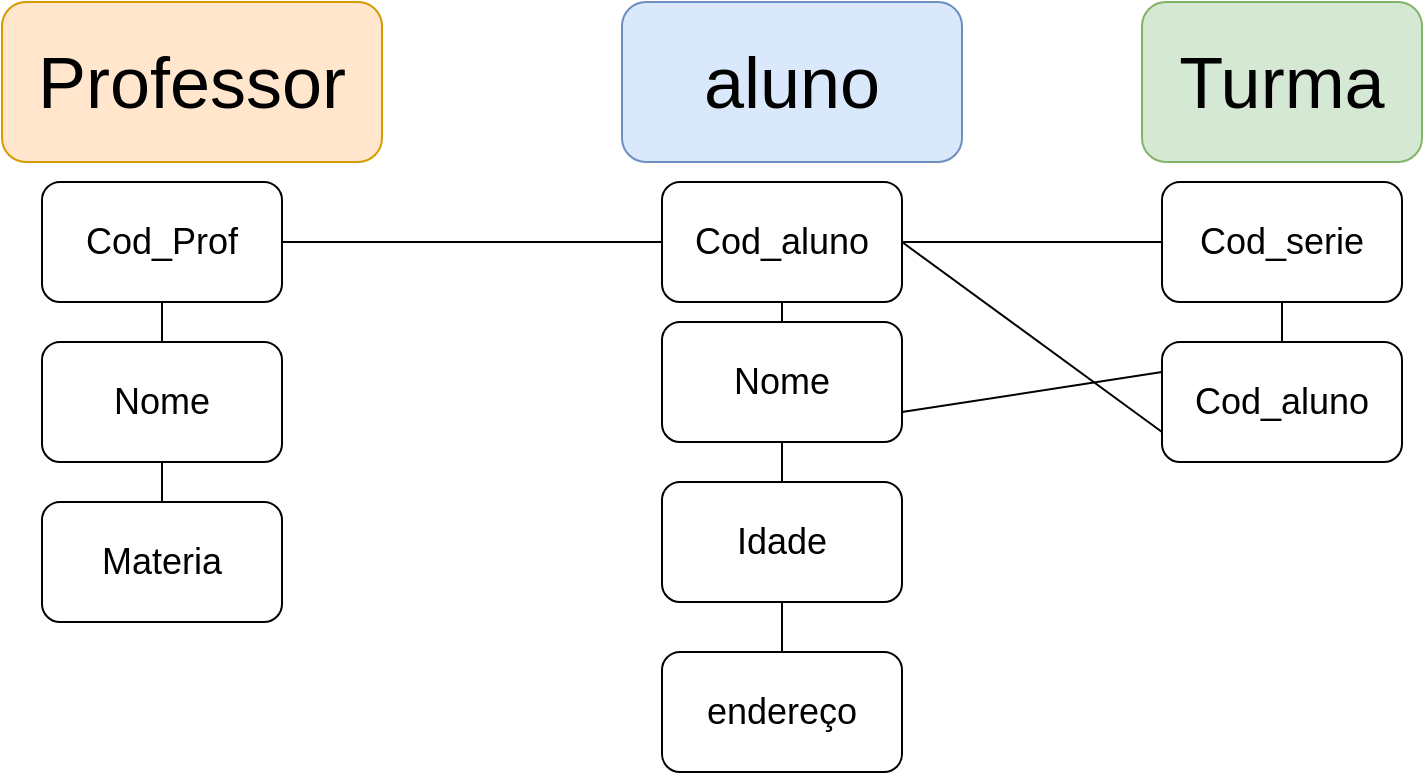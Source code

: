 <mxfile version="13.6.2" type="device"><diagram id="DzQB5Q9xWAMmIQ94C0bX" name="Page-1"><mxGraphModel dx="782" dy="537" grid="1" gridSize="10" guides="1" tooltips="1" connect="1" arrows="1" fold="1" page="1" pageScale="1" pageWidth="827" pageHeight="1169" math="0" shadow="0"><root><mxCell id="0"/><mxCell id="1" parent="0"/><mxCell id="60lH7qioioYLsRuh-dng-1" value="&lt;font style=&quot;font-size: 36px&quot;&gt;Professor&lt;/font&gt;" style="rounded=1;whiteSpace=wrap;html=1;strokeColor=#d79b00;fillColor=#ffe6cc;" vertex="1" parent="1"><mxGeometry y="200" width="190" height="80" as="geometry"/></mxCell><mxCell id="60lH7qioioYLsRuh-dng-6" value="&lt;font style=&quot;font-size: 36px&quot;&gt;aluno&lt;/font&gt;" style="rounded=1;whiteSpace=wrap;html=1;strokeColor=#6c8ebf;fillColor=#dae8fc;" vertex="1" parent="1"><mxGeometry x="310" y="200" width="170" height="80" as="geometry"/></mxCell><mxCell id="60lH7qioioYLsRuh-dng-7" value="&lt;span style=&quot;font-size: 18px&quot;&gt;Cod_aluno&lt;/span&gt;" style="rounded=1;whiteSpace=wrap;html=1;strokeColor=#000000;" vertex="1" parent="1"><mxGeometry x="330" y="290" width="120" height="60" as="geometry"/></mxCell><mxCell id="60lH7qioioYLsRuh-dng-8" value="&lt;font style=&quot;font-size: 18px&quot;&gt;endereço&lt;/font&gt;" style="rounded=1;whiteSpace=wrap;html=1;strokeColor=#000000;" vertex="1" parent="1"><mxGeometry x="330" y="525" width="120" height="60" as="geometry"/></mxCell><mxCell id="60lH7qioioYLsRuh-dng-10" value="&lt;font style=&quot;font-size: 18px&quot;&gt;Idade&lt;/font&gt;" style="rounded=1;whiteSpace=wrap;html=1;strokeColor=#000000;" vertex="1" parent="1"><mxGeometry x="330" y="440" width="120" height="60" as="geometry"/></mxCell><mxCell id="60lH7qioioYLsRuh-dng-11" value="&lt;font style=&quot;font-size: 18px&quot;&gt;Materia&lt;/font&gt;" style="rounded=1;whiteSpace=wrap;html=1;strokeColor=#000000;" vertex="1" parent="1"><mxGeometry x="20" y="450" width="120" height="60" as="geometry"/></mxCell><mxCell id="60lH7qioioYLsRuh-dng-12" value="&lt;span style=&quot;font-size: 18px&quot;&gt;Nome&lt;/span&gt;" style="rounded=1;whiteSpace=wrap;html=1;strokeColor=#000000;" vertex="1" parent="1"><mxGeometry x="20" y="370" width="120" height="60" as="geometry"/></mxCell><mxCell id="60lH7qioioYLsRuh-dng-13" value="&lt;span style=&quot;font-size: 18px&quot;&gt;Cod_Prof&lt;/span&gt;" style="rounded=1;whiteSpace=wrap;html=1;strokeColor=#000000;" vertex="1" parent="1"><mxGeometry x="20" y="290" width="120" height="60" as="geometry"/></mxCell><mxCell id="60lH7qioioYLsRuh-dng-15" value="&lt;font style=&quot;font-size: 36px&quot;&gt;Turma&lt;/font&gt;" style="rounded=1;whiteSpace=wrap;html=1;strokeColor=#82b366;fillColor=#d5e8d4;" vertex="1" parent="1"><mxGeometry x="570" y="200" width="140" height="80" as="geometry"/></mxCell><mxCell id="60lH7qioioYLsRuh-dng-16" value="&lt;font style=&quot;font-size: 18px&quot;&gt;Cod_serie&lt;/font&gt;" style="rounded=1;whiteSpace=wrap;html=1;strokeColor=#000000;" vertex="1" parent="1"><mxGeometry x="580" y="290" width="120" height="60" as="geometry"/></mxCell><mxCell id="60lH7qioioYLsRuh-dng-17" value="&lt;font style=&quot;font-size: 18px&quot;&gt;Cod_aluno&lt;/font&gt;" style="rounded=1;whiteSpace=wrap;html=1;strokeColor=#000000;" vertex="1" parent="1"><mxGeometry x="580" y="370" width="120" height="60" as="geometry"/></mxCell><mxCell id="60lH7qioioYLsRuh-dng-21" value="" style="endArrow=none;html=1;entryX=0;entryY=0.5;entryDx=0;entryDy=0;exitX=1;exitY=0.5;exitDx=0;exitDy=0;" edge="1" parent="1" source="60lH7qioioYLsRuh-dng-13" target="60lH7qioioYLsRuh-dng-7"><mxGeometry width="50" height="50" relative="1" as="geometry"><mxPoint x="200" y="345" as="sourcePoint"/><mxPoint x="250" y="295" as="targetPoint"/></mxGeometry></mxCell><mxCell id="60lH7qioioYLsRuh-dng-22" value="" style="endArrow=none;html=1;exitX=1;exitY=0.5;exitDx=0;exitDy=0;entryX=0;entryY=0.5;entryDx=0;entryDy=0;" edge="1" parent="1" source="60lH7qioioYLsRuh-dng-7" target="60lH7qioioYLsRuh-dng-16"><mxGeometry width="50" height="50" relative="1" as="geometry"><mxPoint x="510" y="350" as="sourcePoint"/><mxPoint x="560" y="300" as="targetPoint"/><Array as="points"/></mxGeometry></mxCell><mxCell id="60lH7qioioYLsRuh-dng-23" value="" style="endArrow=none;html=1;entryX=0;entryY=0.75;entryDx=0;entryDy=0;exitX=1;exitY=0.5;exitDx=0;exitDy=0;" edge="1" parent="1" source="60lH7qioioYLsRuh-dng-7" target="60lH7qioioYLsRuh-dng-17"><mxGeometry width="50" height="50" relative="1" as="geometry"><mxPoint x="470" y="345" as="sourcePoint"/><mxPoint x="520" y="295" as="targetPoint"/></mxGeometry></mxCell><mxCell id="60lH7qioioYLsRuh-dng-25" value="" style="endArrow=none;html=1;exitX=1;exitY=0.75;exitDx=0;exitDy=0;entryX=0;entryY=0.25;entryDx=0;entryDy=0;" edge="1" parent="1" source="60lH7qioioYLsRuh-dng-9" target="60lH7qioioYLsRuh-dng-17"><mxGeometry width="50" height="50" relative="1" as="geometry"><mxPoint x="450" y="390" as="sourcePoint"/><mxPoint x="500" y="340" as="targetPoint"/></mxGeometry></mxCell><mxCell id="60lH7qioioYLsRuh-dng-27" value="" style="endArrow=none;html=1;" edge="1" parent="1" source="60lH7qioioYLsRuh-dng-9"><mxGeometry width="50" height="50" relative="1" as="geometry"><mxPoint x="350" y="440" as="sourcePoint"/><mxPoint x="400" y="390" as="targetPoint"/></mxGeometry></mxCell><mxCell id="60lH7qioioYLsRuh-dng-9" value="&lt;span style=&quot;font-size: 18px&quot;&gt;Nome&lt;/span&gt;" style="rounded=1;whiteSpace=wrap;html=1;strokeColor=#000000;" vertex="1" parent="1"><mxGeometry x="330" y="360" width="120" height="60" as="geometry"/></mxCell><mxCell id="60lH7qioioYLsRuh-dng-29" value="" style="endArrow=none;html=1;exitX=0.5;exitY=0;exitDx=0;exitDy=0;" edge="1" parent="1" source="60lH7qioioYLsRuh-dng-9"><mxGeometry width="50" height="50" relative="1" as="geometry"><mxPoint x="340" y="400" as="sourcePoint"/><mxPoint x="390" y="350" as="targetPoint"/></mxGeometry></mxCell><mxCell id="60lH7qioioYLsRuh-dng-30" value="" style="endArrow=none;html=1;exitX=0.5;exitY=0;exitDx=0;exitDy=0;" edge="1" parent="1" source="60lH7qioioYLsRuh-dng-10"><mxGeometry width="50" height="50" relative="1" as="geometry"><mxPoint x="365" y="440" as="sourcePoint"/><mxPoint x="390" y="420" as="targetPoint"/></mxGeometry></mxCell><mxCell id="60lH7qioioYLsRuh-dng-31" value="" style="endArrow=none;html=1;entryX=0.5;entryY=1;entryDx=0;entryDy=0;" edge="1" parent="1" source="60lH7qioioYLsRuh-dng-8" target="60lH7qioioYLsRuh-dng-10"><mxGeometry width="50" height="50" relative="1" as="geometry"><mxPoint x="360" y="530" as="sourcePoint"/><mxPoint x="410" y="480" as="targetPoint"/></mxGeometry></mxCell><mxCell id="60lH7qioioYLsRuh-dng-32" value="" style="endArrow=none;html=1;entryX=0.5;entryY=1;entryDx=0;entryDy=0;" edge="1" parent="1" target="60lH7qioioYLsRuh-dng-13"><mxGeometry width="50" height="50" relative="1" as="geometry"><mxPoint x="80" y="370" as="sourcePoint"/><mxPoint x="130" y="340" as="targetPoint"/></mxGeometry></mxCell><mxCell id="60lH7qioioYLsRuh-dng-33" value="" style="endArrow=none;html=1;" edge="1" parent="1" source="60lH7qioioYLsRuh-dng-11" target="60lH7qioioYLsRuh-dng-12"><mxGeometry width="50" height="50" relative="1" as="geometry"><mxPoint x="50" y="470" as="sourcePoint"/><mxPoint x="100" y="420" as="targetPoint"/></mxGeometry></mxCell><mxCell id="60lH7qioioYLsRuh-dng-38" value="" style="endArrow=none;html=1;exitX=0.5;exitY=1;exitDx=0;exitDy=0;" edge="1" parent="1" source="60lH7qioioYLsRuh-dng-16" target="60lH7qioioYLsRuh-dng-17"><mxGeometry width="50" height="50" relative="1" as="geometry"><mxPoint x="400" y="535" as="sourcePoint"/><mxPoint x="400" y="510" as="targetPoint"/><Array as="points"/></mxGeometry></mxCell></root></mxGraphModel></diagram></mxfile>